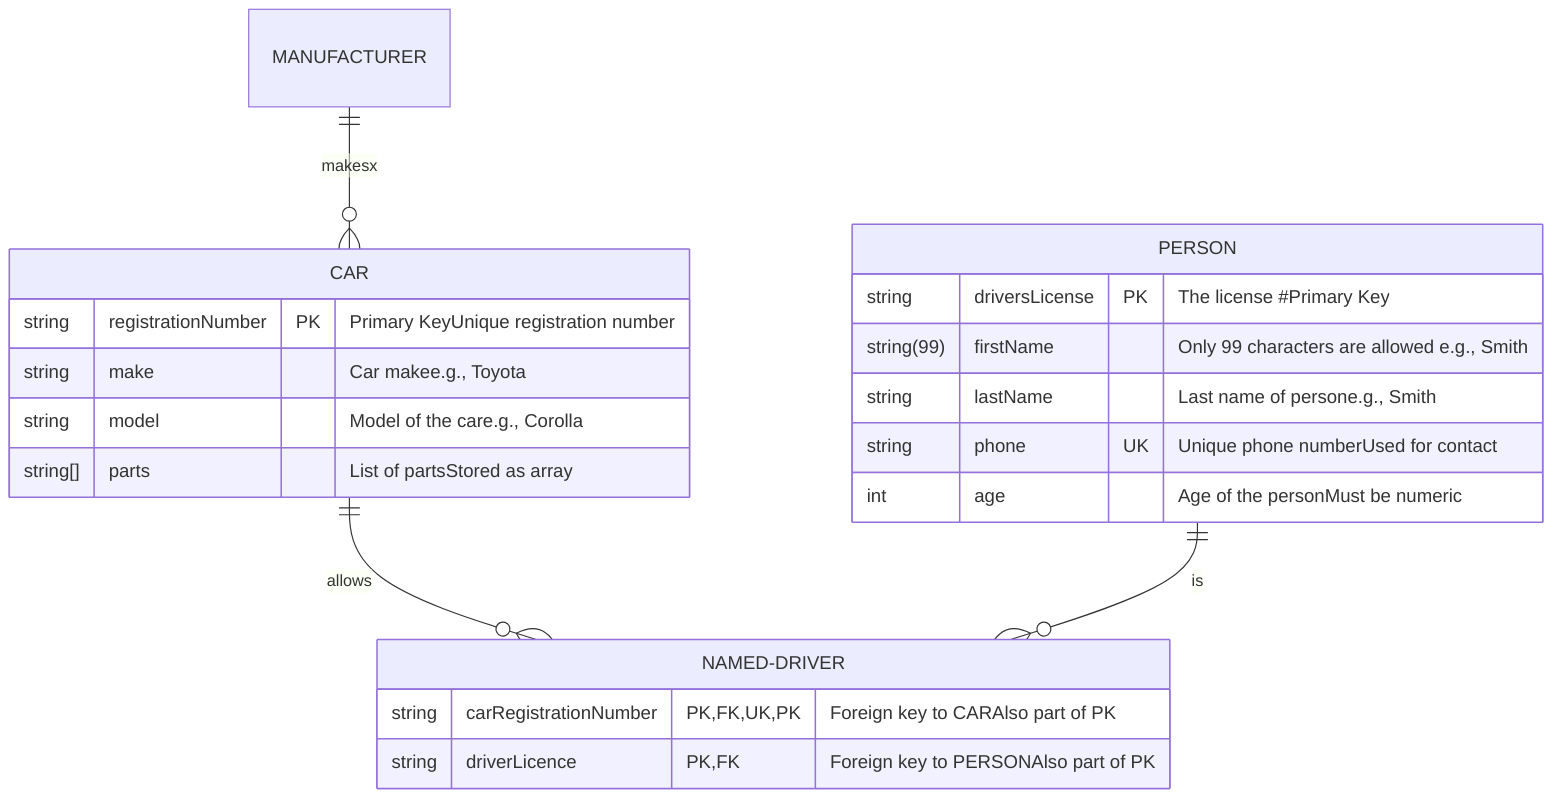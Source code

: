 erDiagram
              CAR ||--o{ NAMED-DRIVER : allows
              CAR ::: Pine {
                  string registrationNumber PK "Primary KeyUnique registration number"
                  string make "Car makee.g., Toyota"
                  string model "Model of the care.g., Corolla"
                  string[] parts "List of partsStored as array"
              }
              PERSON ||--o{ NAMED-DRIVER : is
              PERSON ::: someclass {
                  string driversLicense PK "The license #Primary Key"
                  string(99) firstName "Only 99 characters are allowed  e.g., Smith"
                  string lastName "Last name of persone.g., Smith"
                  string phone UK "Unique phone numberUsed for contact"
                  int age "Age of the personMust be numeric"
              }
              NAMED-DRIVER {
                  string carRegistrationNumber PK, FK, UK, PK "Foreign key to CARAlso part of PK"
                  string driverLicence PK, FK "Foreign key to PERSONAlso part of PK"
              }
              MANUFACTURER only one to zero or more CAR : makesx
